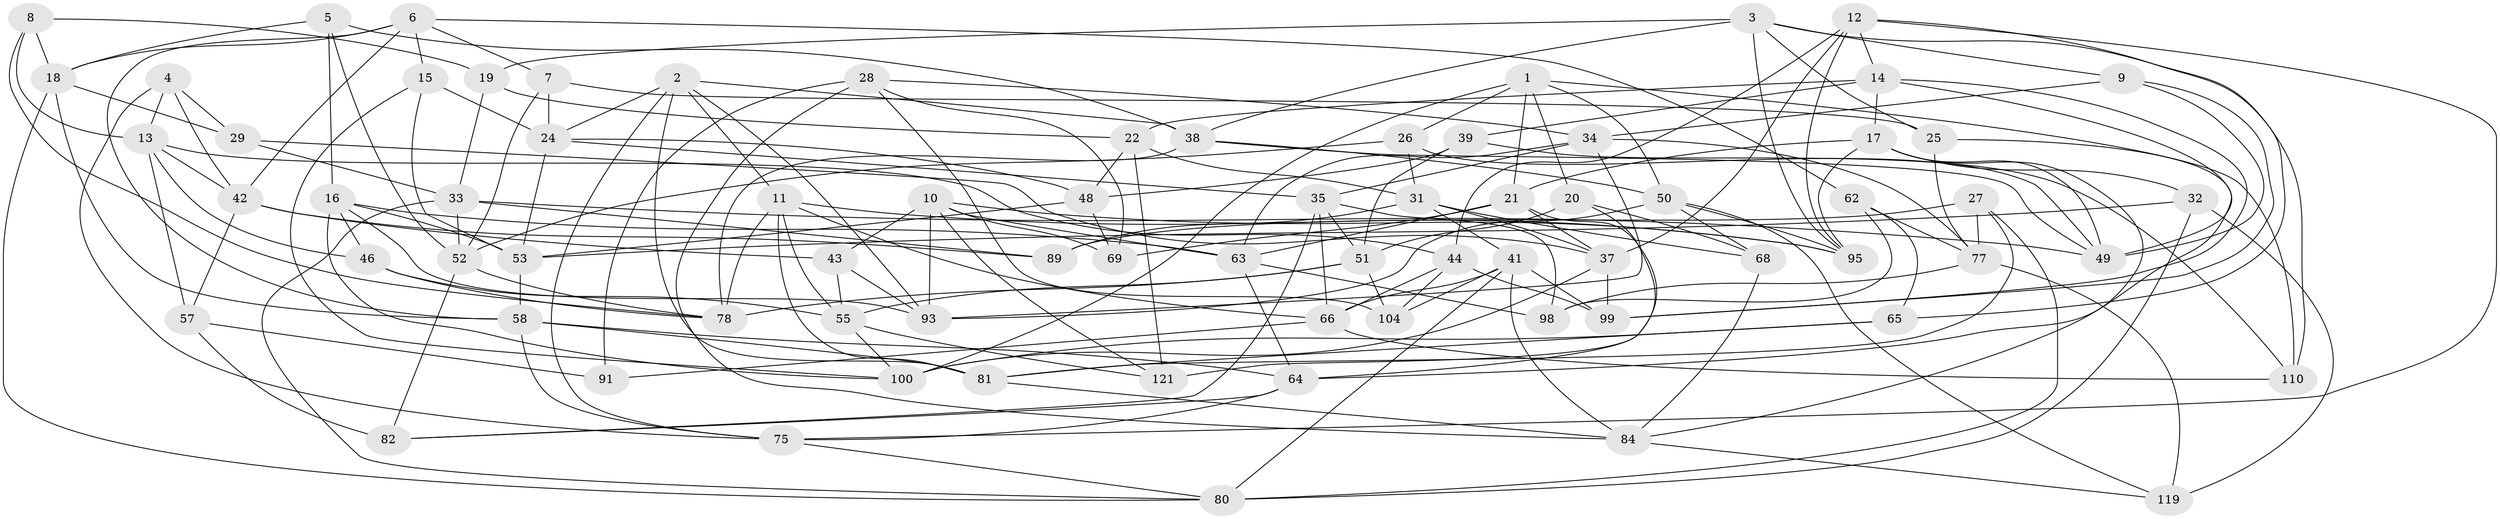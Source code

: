// original degree distribution, {4: 1.0}
// Generated by graph-tools (version 1.1) at 2025/42/03/06/25 10:42:17]
// undirected, 75 vertices, 193 edges
graph export_dot {
graph [start="1"]
  node [color=gray90,style=filled];
  1 [super="+86"];
  2 [super="+73"];
  3 [super="+23"];
  4;
  5;
  6 [super="+70"];
  7;
  8;
  9;
  10 [super="+83"];
  11 [super="+47"];
  12 [super="+30"];
  13 [super="+120"];
  14 [super="+72"];
  15;
  16 [super="+45"];
  17 [super="+90"];
  18 [super="+74"];
  19;
  20;
  21 [super="+116"];
  22 [super="+92"];
  24 [super="+108"];
  25;
  26;
  27;
  28 [super="+97"];
  29;
  31 [super="+60"];
  32;
  33 [super="+94"];
  34 [super="+36"];
  35 [super="+76"];
  37 [super="+40"];
  38 [super="+109"];
  39;
  41 [super="+71"];
  42 [super="+67"];
  43;
  44 [super="+118"];
  46;
  48 [super="+105"];
  49 [super="+112"];
  50 [super="+59"];
  51 [super="+61"];
  52 [super="+101"];
  53 [super="+54"];
  55 [super="+56"];
  57;
  58 [super="+117"];
  62;
  63 [super="+96"];
  64 [super="+115"];
  65;
  66 [super="+103"];
  68;
  69;
  75 [super="+106"];
  77 [super="+113"];
  78 [super="+79"];
  80 [super="+87"];
  81 [super="+88"];
  82;
  84 [super="+85"];
  89;
  91;
  93 [super="+111"];
  95 [super="+107"];
  98;
  99 [super="+114"];
  100 [super="+102"];
  104;
  110;
  119;
  121;
  1 -- 21;
  1 -- 26;
  1 -- 100;
  1 -- 50;
  1 -- 20;
  1 -- 110;
  2 -- 11;
  2 -- 24;
  2 -- 93;
  2 -- 81;
  2 -- 75;
  2 -- 38;
  3 -- 25;
  3 -- 38;
  3 -- 110;
  3 -- 9;
  3 -- 19;
  3 -- 95;
  4 -- 42;
  4 -- 13;
  4 -- 29;
  4 -- 75;
  5 -- 38;
  5 -- 18;
  5 -- 52;
  5 -- 16;
  6 -- 18;
  6 -- 7;
  6 -- 42;
  6 -- 58;
  6 -- 62;
  6 -- 15;
  7 -- 25;
  7 -- 24;
  7 -- 52;
  8 -- 78;
  8 -- 19;
  8 -- 18;
  8 -- 13;
  9 -- 34;
  9 -- 49;
  9 -- 99;
  10 -- 121;
  10 -- 93;
  10 -- 63;
  10 -- 43;
  10 -- 69;
  10 -- 95;
  11 -- 95;
  11 -- 78;
  11 -- 81;
  11 -- 66;
  11 -- 55;
  12 -- 65;
  12 -- 75;
  12 -- 44;
  12 -- 95;
  12 -- 14;
  12 -- 37;
  13 -- 46;
  13 -- 42;
  13 -- 57;
  13 -- 44;
  14 -- 39;
  14 -- 99;
  14 -- 49;
  14 -- 17;
  14 -- 22;
  15 -- 100;
  15 -- 24;
  15 -- 53;
  16 -- 93;
  16 -- 53;
  16 -- 100;
  16 -- 46;
  16 -- 63;
  17 -- 21;
  17 -- 32;
  17 -- 49;
  17 -- 64;
  17 -- 95;
  18 -- 29;
  18 -- 80;
  18 -- 58;
  19 -- 33;
  19 -- 22;
  20 -- 68;
  20 -- 121;
  20 -- 51;
  21 -- 63;
  21 -- 64;
  21 -- 37;
  21 -- 69;
  22 -- 121;
  22 -- 31;
  22 -- 48 [weight=2];
  24 -- 48;
  24 -- 35;
  24 -- 53;
  25 -- 77;
  25 -- 84;
  26 -- 49;
  26 -- 52;
  26 -- 31;
  27 -- 81;
  27 -- 77;
  27 -- 80;
  27 -- 89;
  28 -- 91 [weight=2];
  28 -- 34;
  28 -- 84;
  28 -- 104;
  28 -- 69;
  29 -- 37;
  29 -- 33;
  31 -- 89;
  31 -- 41;
  31 -- 68;
  31 -- 37;
  32 -- 119;
  32 -- 53;
  32 -- 80;
  33 -- 89;
  33 -- 49;
  33 -- 52;
  33 -- 80;
  34 -- 63;
  34 -- 35;
  34 -- 77;
  34 -- 93;
  35 -- 98;
  35 -- 66;
  35 -- 82;
  35 -- 51;
  37 -- 100;
  37 -- 99;
  38 -- 78;
  38 -- 49;
  38 -- 50;
  39 -- 110;
  39 -- 51;
  39 -- 48;
  41 -- 80;
  41 -- 66;
  41 -- 104;
  41 -- 99;
  41 -- 84;
  42 -- 43;
  42 -- 89;
  42 -- 57;
  43 -- 93;
  43 -- 55;
  44 -- 99 [weight=2];
  44 -- 104;
  44 -- 66;
  46 -- 55;
  46 -- 78;
  48 -- 69;
  48 -- 53;
  50 -- 95;
  50 -- 68;
  50 -- 93;
  50 -- 119;
  51 -- 104;
  51 -- 78;
  51 -- 55;
  52 -- 82;
  52 -- 78;
  53 -- 58;
  55 -- 121;
  55 -- 100;
  57 -- 91;
  57 -- 82;
  58 -- 81;
  58 -- 64;
  58 -- 75;
  62 -- 65;
  62 -- 98;
  62 -- 77;
  63 -- 64;
  63 -- 98;
  64 -- 82;
  64 -- 75;
  65 -- 81;
  65 -- 100;
  66 -- 91;
  66 -- 110;
  68 -- 84;
  75 -- 80;
  77 -- 98;
  77 -- 119;
  81 -- 84;
  84 -- 119;
}
